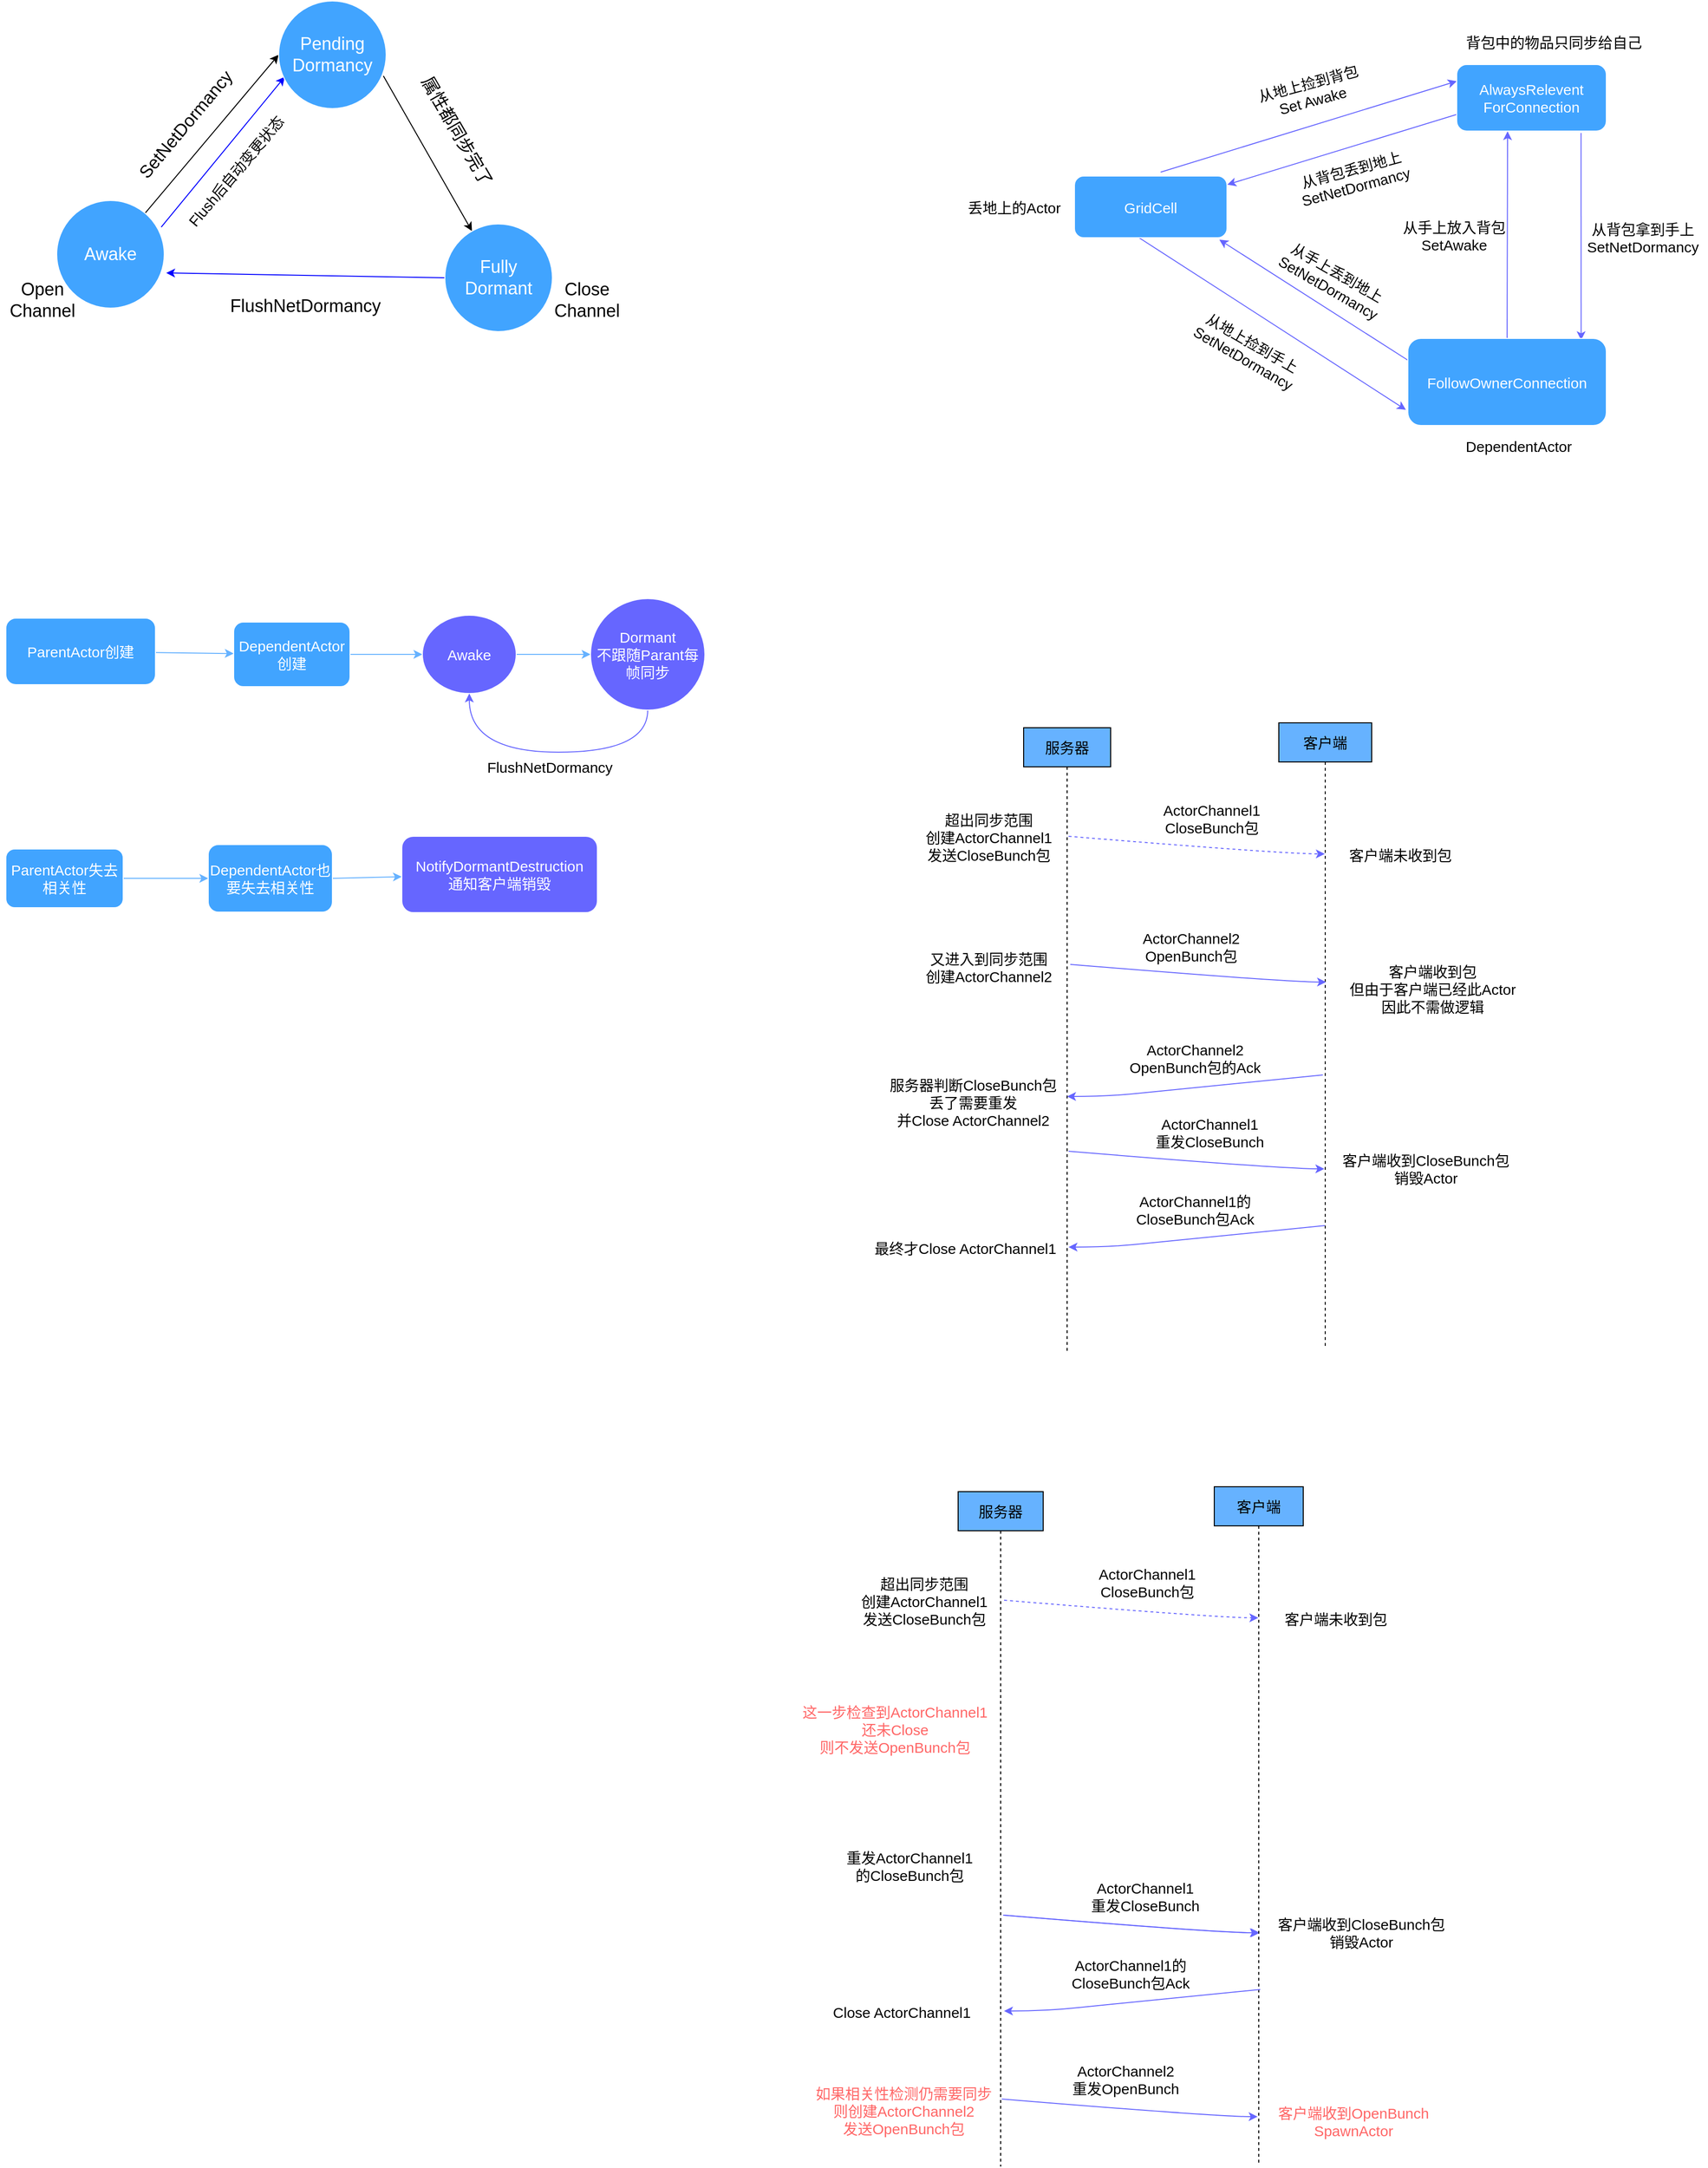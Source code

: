<mxfile version="20.6.0" type="device"><diagram id="dE3hlhkU51fA619Rb2zH" name="第 1 页"><mxGraphModel dx="1829" dy="953" grid="0" gridSize="10" guides="1" tooltips="1" connect="1" arrows="1" fold="1" page="1" pageScale="1" pageWidth="2339" pageHeight="3300" math="0" shadow="0"><root><mxCell id="0"/><mxCell id="1" parent="0"/><mxCell id="tsZhCubiux5KkLLtVD4f-4" style="rounded=0;orthogonalLoop=1;jettySize=auto;html=1;entryX=0;entryY=0.5;entryDx=0;entryDy=0;fontSize=18;fontColor=#FFFFFF;strokeWidth=1;" parent="1" source="tsZhCubiux5KkLLtVD4f-1" target="tsZhCubiux5KkLLtVD4f-2" edge="1"><mxGeometry relative="1" as="geometry"/></mxCell><mxCell id="tsZhCubiux5KkLLtVD4f-12" style="edgeStyle=none;rounded=0;orthogonalLoop=1;jettySize=auto;html=1;exitX=0.972;exitY=0.247;exitDx=0;exitDy=0;entryX=0.057;entryY=0.705;entryDx=0;entryDy=0;entryPerimeter=0;strokeWidth=1;fontSize=18;fontColor=#000000;exitPerimeter=0;strokeColor=#0000FF;" parent="1" source="tsZhCubiux5KkLLtVD4f-1" target="tsZhCubiux5KkLLtVD4f-2" edge="1"><mxGeometry relative="1" as="geometry"/></mxCell><mxCell id="tsZhCubiux5KkLLtVD4f-1" value="&lt;font color=&quot;#ffffff&quot; style=&quot;font-size: 18px;&quot;&gt;Awake&lt;/font&gt;" style="ellipse;whiteSpace=wrap;html=1;aspect=fixed;fillColor=#41A4FF;strokeColor=#FFFFFF;" parent="1" vertex="1"><mxGeometry x="181" y="425" width="110" height="110" as="geometry"/></mxCell><mxCell id="tsZhCubiux5KkLLtVD4f-5" style="edgeStyle=none;rounded=0;orthogonalLoop=1;jettySize=auto;html=1;strokeWidth=1;fontSize=18;fontColor=#FFFFFF;exitX=0.974;exitY=0.697;exitDx=0;exitDy=0;exitPerimeter=0;" parent="1" source="tsZhCubiux5KkLLtVD4f-2" target="tsZhCubiux5KkLLtVD4f-3" edge="1"><mxGeometry relative="1" as="geometry"/></mxCell><mxCell id="tsZhCubiux5KkLLtVD4f-2" value="&lt;font color=&quot;#ffffff&quot; style=&quot;font-size: 18px;&quot;&gt;Pending&lt;br&gt;Dormancy&lt;br&gt;&lt;/font&gt;" style="ellipse;whiteSpace=wrap;html=1;aspect=fixed;fillColor=#41A4FF;strokeColor=#FFFFFF;" parent="1" vertex="1"><mxGeometry x="408" y="221" width="110" height="110" as="geometry"/></mxCell><mxCell id="tsZhCubiux5KkLLtVD4f-6" style="edgeStyle=none;rounded=0;orthogonalLoop=1;jettySize=auto;html=1;exitX=0;exitY=0.5;exitDx=0;exitDy=0;strokeWidth=1;fontSize=18;fontColor=#FFFFFF;strokeColor=#0000FF;" parent="1" source="tsZhCubiux5KkLLtVD4f-3" edge="1"><mxGeometry relative="1" as="geometry"><mxPoint x="293" y="499" as="targetPoint"/></mxGeometry></mxCell><mxCell id="tsZhCubiux5KkLLtVD4f-3" value="&lt;font color=&quot;#ffffff&quot;&gt;&lt;span style=&quot;font-size: 18px;&quot;&gt;Fully&lt;br&gt;Dormant&lt;br&gt;&lt;/span&gt;&lt;/font&gt;" style="ellipse;whiteSpace=wrap;html=1;aspect=fixed;fillColor=#41A4FF;strokeColor=#FFFFFF;" parent="1" vertex="1"><mxGeometry x="578" y="449" width="110" height="110" as="geometry"/></mxCell><mxCell id="tsZhCubiux5KkLLtVD4f-7" value="&lt;font color=&quot;#000000&quot;&gt;SetNetDormancy&lt;/font&gt;" style="text;html=1;resizable=0;autosize=1;align=center;verticalAlign=middle;points=[];fillColor=none;strokeColor=none;rounded=0;fontSize=18;fontColor=#FFFFFF;rotation=-50;" parent="1" vertex="1"><mxGeometry x="235" y="331" width="155" height="34" as="geometry"/></mxCell><mxCell id="tsZhCubiux5KkLLtVD4f-8" value="&lt;font color=&quot;#000000&quot;&gt;属性都同步完了&lt;/font&gt;" style="text;html=1;resizable=0;autosize=1;align=center;verticalAlign=middle;points=[];fillColor=none;strokeColor=none;rounded=0;fontSize=18;fontColor=#FFFFFF;rotation=60;" parent="1" vertex="1"><mxGeometry x="518" y="337" width="144" height="34" as="geometry"/></mxCell><mxCell id="tsZhCubiux5KkLLtVD4f-9" value="&lt;font color=&quot;#000000&quot;&gt;FlushNetDormancy&lt;/font&gt;" style="text;html=1;resizable=0;autosize=1;align=center;verticalAlign=middle;points=[];fillColor=none;strokeColor=none;rounded=0;fontSize=18;fontColor=#FFFFFF;rotation=0;" parent="1" vertex="1"><mxGeometry x="349" y="516" width="172" height="34" as="geometry"/></mxCell><mxCell id="tsZhCubiux5KkLLtVD4f-10" value="&lt;font color=&quot;#000000&quot;&gt;Close&lt;br&gt;Channel&lt;/font&gt;" style="text;html=1;resizable=0;autosize=1;align=center;verticalAlign=middle;points=[];fillColor=none;strokeColor=none;rounded=0;fontSize=18;fontColor=#FFFFFF;rotation=0;" parent="1" vertex="1"><mxGeometry x="680" y="499" width="85" height="55" as="geometry"/></mxCell><mxCell id="tsZhCubiux5KkLLtVD4f-11" value="&lt;font color=&quot;#000000&quot;&gt;Open&lt;br&gt;Channel&lt;br&gt;&lt;/font&gt;" style="text;html=1;resizable=0;autosize=1;align=center;verticalAlign=middle;points=[];fillColor=none;strokeColor=none;rounded=0;fontSize=18;fontColor=#FFFFFF;rotation=0;" parent="1" vertex="1"><mxGeometry x="123" y="499" width="85" height="55" as="geometry"/></mxCell><mxCell id="tsZhCubiux5KkLLtVD4f-13" value="&lt;font color=&quot;#000000&quot; style=&quot;font-size: 15px;&quot;&gt;Flush后自动变更状态&lt;/font&gt;" style="text;html=1;resizable=0;autosize=1;align=center;verticalAlign=middle;points=[];fillColor=none;strokeColor=none;rounded=0;fontSize=15;fontColor=#FFFFFF;rotation=-50;" parent="1" vertex="1"><mxGeometry x="284" y="380" width="160" height="30" as="geometry"/></mxCell><mxCell id="tsZhCubiux5KkLLtVD4f-16" value="" style="edgeStyle=none;rounded=0;orthogonalLoop=1;jettySize=auto;html=1;strokeColor=#66B2FF;strokeWidth=1;fontSize=15;fontColor=#000000;" parent="1" source="tsZhCubiux5KkLLtVD4f-14" target="tsZhCubiux5KkLLtVD4f-15" edge="1"><mxGeometry relative="1" as="geometry"/></mxCell><mxCell id="tsZhCubiux5KkLLtVD4f-14" value="ParentActor创建" style="rounded=1;whiteSpace=wrap;html=1;strokeColor=#FFFFFF;fontSize=15;fontColor=#FFFFFF;fillColor=#41A4FF;" parent="1" vertex="1"><mxGeometry x="129" y="852" width="153" height="68" as="geometry"/></mxCell><mxCell id="tsZhCubiux5KkLLtVD4f-23" style="edgeStyle=none;rounded=0;orthogonalLoop=1;jettySize=auto;html=1;exitX=1;exitY=0.5;exitDx=0;exitDy=0;entryX=0;entryY=0.5;entryDx=0;entryDy=0;strokeColor=#66B2FF;strokeWidth=1;fontSize=15;fontColor=#FFFFFF;" parent="1" source="tsZhCubiux5KkLLtVD4f-15" target="tsZhCubiux5KkLLtVD4f-20" edge="1"><mxGeometry relative="1" as="geometry"/></mxCell><mxCell id="tsZhCubiux5KkLLtVD4f-15" value="DependentActor创建" style="whiteSpace=wrap;html=1;fontSize=15;fillColor=#41A4FF;strokeColor=#FFFFFF;fontColor=#FFFFFF;rounded=1;" parent="1" vertex="1"><mxGeometry x="362" y="856" width="119" height="66" as="geometry"/></mxCell><mxCell id="tsZhCubiux5KkLLtVD4f-19" style="edgeStyle=none;rounded=0;orthogonalLoop=1;jettySize=auto;html=1;exitX=1;exitY=0.5;exitDx=0;exitDy=0;entryX=0;entryY=0.5;entryDx=0;entryDy=0;strokeColor=#66B2FF;strokeWidth=1;fontSize=15;fontColor=#FFFFFF;" parent="1" source="tsZhCubiux5KkLLtVD4f-17" target="tsZhCubiux5KkLLtVD4f-18" edge="1"><mxGeometry relative="1" as="geometry"/></mxCell><mxCell id="tsZhCubiux5KkLLtVD4f-17" value="ParentActor失去相关性" style="rounded=1;whiteSpace=wrap;html=1;strokeColor=#FFFFFF;fontSize=15;fontColor=#FFFFFF;fillColor=#41A4FF;" parent="1" vertex="1"><mxGeometry x="129" y="1088" width="120" height="60" as="geometry"/></mxCell><mxCell id="tsZhCubiux5KkLLtVD4f-22" style="edgeStyle=none;rounded=0;orthogonalLoop=1;jettySize=auto;html=1;exitX=1;exitY=0.5;exitDx=0;exitDy=0;strokeColor=#66B2FF;strokeWidth=1;fontSize=15;fontColor=#FFFFFF;" parent="1" source="tsZhCubiux5KkLLtVD4f-18" target="tsZhCubiux5KkLLtVD4f-21" edge="1"><mxGeometry relative="1" as="geometry"/></mxCell><mxCell id="tsZhCubiux5KkLLtVD4f-18" value="DependentActor也要失去相关性" style="whiteSpace=wrap;html=1;fontSize=15;fillColor=#41A4FF;strokeColor=#FFFFFF;fontColor=#FFFFFF;rounded=1;" parent="1" vertex="1"><mxGeometry x="336" y="1083.5" width="127" height="69" as="geometry"/></mxCell><mxCell id="tsZhCubiux5KkLLtVD4f-25" value="" style="edgeStyle=none;rounded=0;orthogonalLoop=1;jettySize=auto;html=1;strokeColor=#66B2FF;strokeWidth=1;fontSize=15;fontColor=#FFFFFF;" parent="1" source="tsZhCubiux5KkLLtVD4f-20" target="tsZhCubiux5KkLLtVD4f-24" edge="1"><mxGeometry relative="1" as="geometry"/></mxCell><mxCell id="tsZhCubiux5KkLLtVD4f-20" value="Awake" style="ellipse;whiteSpace=wrap;html=1;strokeColor=#FFFFFF;fontSize=15;fontColor=#FFFFFF;fillColor=#6666FF;" parent="1" vertex="1"><mxGeometry x="555" y="849" width="96" height="80" as="geometry"/></mxCell><mxCell id="tsZhCubiux5KkLLtVD4f-21" value="NotifyDormantDestruction&lt;br&gt;通知客户端销毁" style="rounded=1;whiteSpace=wrap;html=1;fontSize=15;fillColor=#6666FF;strokeColor=#FFFFFF;fontColor=#FFFFFF;" parent="1" vertex="1"><mxGeometry x="534" y="1075" width="200" height="78" as="geometry"/></mxCell><mxCell id="tsZhCubiux5KkLLtVD4f-26" style="edgeStyle=orthogonalEdgeStyle;rounded=0;orthogonalLoop=1;jettySize=auto;html=1;exitX=0.5;exitY=1;exitDx=0;exitDy=0;entryX=0.5;entryY=1;entryDx=0;entryDy=0;strokeColor=#6666FF;strokeWidth=1;fontSize=15;fontColor=#FFFFFF;curved=1;" parent="1" source="tsZhCubiux5KkLLtVD4f-24" target="tsZhCubiux5KkLLtVD4f-20" edge="1"><mxGeometry relative="1" as="geometry"><Array as="points"><mxPoint x="786" y="989"/><mxPoint x="603" y="989"/></Array></mxGeometry></mxCell><mxCell id="tsZhCubiux5KkLLtVD4f-24" value="Dormant&lt;br&gt;不跟随Parant每帧同步" style="ellipse;whiteSpace=wrap;html=1;fontSize=15;fillColor=#6666FF;strokeColor=#FFFFFF;fontColor=#FFFFFF;" parent="1" vertex="1"><mxGeometry x="727" y="832" width="117" height="114" as="geometry"/></mxCell><mxCell id="tsZhCubiux5KkLLtVD4f-27" value="&lt;font color=&quot;#000000&quot;&gt;FlushNetDormancy&lt;/font&gt;" style="text;html=1;resizable=0;autosize=1;align=center;verticalAlign=middle;points=[];fillColor=none;strokeColor=none;rounded=0;fontSize=15;fontColor=#FFFFFF;" parent="1" vertex="1"><mxGeometry x="612" y="989" width="146" height="30" as="geometry"/></mxCell><mxCell id="tsZhCubiux5KkLLtVD4f-33" value="" style="rounded=0;orthogonalLoop=1;jettySize=auto;html=1;strokeColor=#6666FF;strokeWidth=1;fontSize=15;fontColor=#000000;exitX=0.565;exitY=-0.063;exitDx=0;exitDy=0;exitPerimeter=0;entryX=0;entryY=0.25;entryDx=0;entryDy=0;" parent="1" source="tsZhCubiux5KkLLtVD4f-31" target="tsZhCubiux5KkLLtVD4f-32" edge="1"><mxGeometry relative="1" as="geometry"/></mxCell><mxCell id="tsZhCubiux5KkLLtVD4f-37" style="edgeStyle=none;rounded=0;orthogonalLoop=1;jettySize=auto;html=1;exitX=0.423;exitY=1;exitDx=0;exitDy=0;strokeColor=#6666FF;strokeWidth=1;fontSize=15;fontColor=#000000;exitPerimeter=0;" parent="1" source="tsZhCubiux5KkLLtVD4f-31" edge="1"><mxGeometry relative="1" as="geometry"><mxPoint x="1561" y="639" as="targetPoint"/></mxGeometry></mxCell><mxCell id="tsZhCubiux5KkLLtVD4f-31" value="GridCell" style="rounded=1;whiteSpace=wrap;html=1;strokeColor=#FFFFFF;fontSize=15;fontColor=#FFFFFF;fillColor=#41A4FF;" parent="1" vertex="1"><mxGeometry x="1222" y="400" width="156" height="63" as="geometry"/></mxCell><mxCell id="tsZhCubiux5KkLLtVD4f-39" style="edgeStyle=none;rounded=0;orthogonalLoop=1;jettySize=auto;html=1;exitX=0.831;exitY=1.029;exitDx=0;exitDy=0;entryX=0.873;entryY=0.02;entryDx=0;entryDy=0;entryPerimeter=0;strokeColor=#6666FF;strokeWidth=1;fontSize=15;fontColor=#000000;exitPerimeter=0;" parent="1" source="tsZhCubiux5KkLLtVD4f-32" target="tsZhCubiux5KkLLtVD4f-34" edge="1"><mxGeometry relative="1" as="geometry"/></mxCell><mxCell id="tsZhCubiux5KkLLtVD4f-43" style="edgeStyle=none;rounded=0;orthogonalLoop=1;jettySize=auto;html=1;exitX=0;exitY=0.75;exitDx=0;exitDy=0;entryX=1.002;entryY=0.139;entryDx=0;entryDy=0;entryPerimeter=0;strokeColor=#6666FF;strokeWidth=1;fontSize=15;fontColor=#000000;" parent="1" source="tsZhCubiux5KkLLtVD4f-32" target="tsZhCubiux5KkLLtVD4f-31" edge="1"><mxGeometry relative="1" as="geometry"/></mxCell><mxCell id="tsZhCubiux5KkLLtVD4f-32" value="AlwaysRelevent&lt;br&gt;ForConnection" style="rounded=1;whiteSpace=wrap;html=1;strokeColor=#FFFFFF;fontSize=15;fontColor=#FFFFFF;fillColor=#41A4FF;" parent="1" vertex="1"><mxGeometry x="1613" y="286" width="153" height="68" as="geometry"/></mxCell><mxCell id="tsZhCubiux5KkLLtVD4f-41" style="edgeStyle=none;rounded=0;orthogonalLoop=1;jettySize=auto;html=1;exitX=0.5;exitY=0;exitDx=0;exitDy=0;entryX=0.34;entryY=1.003;entryDx=0;entryDy=0;entryPerimeter=0;strokeColor=#6666FF;strokeWidth=1;fontSize=15;fontColor=#000000;" parent="1" source="tsZhCubiux5KkLLtVD4f-34" target="tsZhCubiux5KkLLtVD4f-32" edge="1"><mxGeometry relative="1" as="geometry"/></mxCell><mxCell id="tsZhCubiux5KkLLtVD4f-45" style="edgeStyle=none;rounded=0;orthogonalLoop=1;jettySize=auto;html=1;exitX=0;exitY=0.25;exitDx=0;exitDy=0;entryX=0.95;entryY=1.033;entryDx=0;entryDy=0;entryPerimeter=0;strokeColor=#6666FF;strokeWidth=1;fontSize=15;fontColor=#000000;" parent="1" source="tsZhCubiux5KkLLtVD4f-34" target="tsZhCubiux5KkLLtVD4f-31" edge="1"><mxGeometry relative="1" as="geometry"/></mxCell><mxCell id="tsZhCubiux5KkLLtVD4f-34" value="FollowOwnerConnection" style="rounded=1;whiteSpace=wrap;html=1;strokeColor=#FFFFFF;fontSize=15;fontColor=#FFFFFF;fillColor=#41A4FF;" parent="1" vertex="1"><mxGeometry x="1563" y="566" width="203" height="89" as="geometry"/></mxCell><mxCell id="tsZhCubiux5KkLLtVD4f-35" value="DependentActor" style="text;html=1;resizable=0;autosize=1;align=center;verticalAlign=middle;points=[];fillColor=none;strokeColor=none;rounded=0;fontSize=15;fontColor=#000000;" parent="1" vertex="1"><mxGeometry x="1613" y="661" width="126" height="30" as="geometry"/></mxCell><mxCell id="tsZhCubiux5KkLLtVD4f-36" value="从地上捡到背包&lt;br&gt;Set Awake" style="text;html=1;resizable=0;autosize=1;align=center;verticalAlign=middle;points=[];fillColor=none;strokeColor=none;rounded=0;fontSize=15;fontColor=#000000;rotation=-15;" parent="1" vertex="1"><mxGeometry x="1401" y="290" width="123" height="48" as="geometry"/></mxCell><mxCell id="tsZhCubiux5KkLLtVD4f-38" value="从地上捡到手上&lt;br&gt;SetNetDormancy" style="text;html=1;resizable=0;autosize=1;align=center;verticalAlign=middle;points=[];fillColor=none;strokeColor=none;rounded=0;fontSize=15;fontColor=#000000;rotation=30;" parent="1" vertex="1"><mxGeometry x="1333" y="554" width="132" height="48" as="geometry"/></mxCell><mxCell id="tsZhCubiux5KkLLtVD4f-40" value="从背包拿到手上&lt;br&gt;SetNetDormancy" style="text;html=1;resizable=0;autosize=1;align=center;verticalAlign=middle;points=[];fillColor=none;strokeColor=none;rounded=0;fontSize=15;fontColor=#000000;rotation=0;" parent="1" vertex="1"><mxGeometry x="1737" y="439" width="132" height="48" as="geometry"/></mxCell><mxCell id="tsZhCubiux5KkLLtVD4f-42" value="从手上放入背包&lt;br&gt;SetAwake" style="text;html=1;resizable=0;autosize=1;align=center;verticalAlign=middle;points=[];fillColor=none;strokeColor=none;rounded=0;fontSize=15;fontColor=#000000;rotation=0;" parent="1" vertex="1"><mxGeometry x="1548" y="437" width="123" height="48" as="geometry"/></mxCell><mxCell id="tsZhCubiux5KkLLtVD4f-44" value="从背包丢到地上&lt;br&gt;SetNetDormancy" style="text;html=1;resizable=0;autosize=1;align=center;verticalAlign=middle;points=[];fillColor=none;strokeColor=none;rounded=0;fontSize=15;fontColor=#000000;rotation=-15;" parent="1" vertex="1"><mxGeometry x="1441" y="378" width="132" height="48" as="geometry"/></mxCell><mxCell id="tsZhCubiux5KkLLtVD4f-46" value="从手上丢到地上&lt;br&gt;SetNetDormancy" style="text;html=1;resizable=0;autosize=1;align=center;verticalAlign=middle;points=[];fillColor=none;strokeColor=none;rounded=0;fontSize=15;fontColor=#000000;rotation=30;" parent="1" vertex="1"><mxGeometry x="1420" y="482" width="132" height="48" as="geometry"/></mxCell><mxCell id="tsZhCubiux5KkLLtVD4f-47" value="背包中的物品只同步给自己" style="text;html=1;resizable=0;autosize=1;align=center;verticalAlign=middle;points=[];fillColor=none;strokeColor=none;rounded=0;fontSize=15;fontColor=#000000;" parent="1" vertex="1"><mxGeometry x="1613" y="248" width="198" height="30" as="geometry"/></mxCell><mxCell id="tsZhCubiux5KkLLtVD4f-48" value="丢地上的Actor" style="text;html=1;resizable=0;autosize=1;align=center;verticalAlign=middle;points=[];fillColor=none;strokeColor=none;rounded=0;fontSize=15;fontColor=#000000;" parent="1" vertex="1"><mxGeometry x="1103" y="416.5" width="113" height="30" as="geometry"/></mxCell><mxCell id="tsZhCubiux5KkLLtVD4f-54" value="服务器" style="shape=umlLifeline;perimeter=lifelinePerimeter;whiteSpace=wrap;html=1;container=1;collapsible=0;recursiveResize=0;outlineConnect=0;strokeColor=#000000;fontSize=15;fontColor=#000000;fillColor=#66B2FF;" parent="1" vertex="1"><mxGeometry x="1170" y="964" width="89" height="639" as="geometry"/></mxCell><mxCell id="tsZhCubiux5KkLLtVD4f-73" value="" style="edgeStyle=none;orthogonalLoop=1;jettySize=auto;html=1;rounded=0;strokeColor=#6666FF;strokeWidth=1;fontSize=15;fontColor=#000000;curved=1;elbow=vertical;" parent="tsZhCubiux5KkLLtVD4f-54" edge="1"><mxGeometry width="80" relative="1" as="geometry"><mxPoint x="46" y="433" as="sourcePoint"/><mxPoint x="307.5" y="451" as="targetPoint"/><Array as="points"><mxPoint x="265" y="451"/></Array></mxGeometry></mxCell><mxCell id="tsZhCubiux5KkLLtVD4f-55" value="客户端" style="shape=umlLifeline;perimeter=lifelinePerimeter;whiteSpace=wrap;html=1;container=1;collapsible=0;recursiveResize=0;outlineConnect=0;strokeColor=#000000;fontSize=15;fontColor=#000000;fillColor=#66B2FF;" parent="1" vertex="1"><mxGeometry x="1431" y="959" width="95" height="640" as="geometry"/></mxCell><mxCell id="tsZhCubiux5KkLLtVD4f-56" value="超出同步范围&lt;br&gt;创建ActorChannel1&lt;br&gt;发送CloseBunch包" style="text;html=1;resizable=0;autosize=1;align=center;verticalAlign=middle;points=[];fillColor=none;strokeColor=none;rounded=0;fontSize=15;fontColor=#000000;" parent="1" vertex="1"><mxGeometry x="1060" y="1043" width="147" height="66" as="geometry"/></mxCell><mxCell id="tsZhCubiux5KkLLtVD4f-63" value="ActorChannel1&lt;br&gt;CloseBunch包" style="text;html=1;resizable=0;autosize=1;align=center;verticalAlign=middle;points=[];fillColor=none;strokeColor=none;rounded=0;fontSize=15;fontColor=#000000;" parent="1" vertex="1"><mxGeometry x="1303" y="1033" width="117" height="48" as="geometry"/></mxCell><mxCell id="tsZhCubiux5KkLLtVD4f-64" value="" style="edgeStyle=none;orthogonalLoop=1;jettySize=auto;html=1;rounded=0;strokeColor=#6666FF;strokeWidth=1;fontSize=15;fontColor=#000000;curved=1;elbow=vertical;dashed=1;" parent="1" target="tsZhCubiux5KkLLtVD4f-55" edge="1"><mxGeometry width="80" relative="1" as="geometry"><mxPoint x="1216" y="1075" as="sourcePoint"/><mxPoint x="1296" y="1075" as="targetPoint"/><Array as="points"><mxPoint x="1435" y="1093"/></Array></mxGeometry></mxCell><mxCell id="tsZhCubiux5KkLLtVD4f-66" value="又进入到同步范围&lt;br&gt;创建ActorChannel2" style="text;html=1;resizable=0;autosize=1;align=center;verticalAlign=middle;points=[];fillColor=none;strokeColor=none;rounded=0;fontSize=15;fontColor=#000000;" parent="1" vertex="1"><mxGeometry x="1060" y="1185" width="147" height="48" as="geometry"/></mxCell><mxCell id="tsZhCubiux5KkLLtVD4f-67" value="" style="edgeStyle=none;orthogonalLoop=1;jettySize=auto;html=1;rounded=0;strokeColor=#6666FF;strokeWidth=1;fontSize=15;fontColor=#000000;curved=1;elbow=vertical;" parent="1" edge="1"><mxGeometry width="80" relative="1" as="geometry"><mxPoint x="1217.75" y="1206" as="sourcePoint"/><mxPoint x="1479.25" y="1224" as="targetPoint"/><Array as="points"><mxPoint x="1436.75" y="1224"/></Array></mxGeometry></mxCell><mxCell id="tsZhCubiux5KkLLtVD4f-68" value="ActorChannel2&lt;br&gt;OpenBunch包" style="text;html=1;resizable=0;autosize=1;align=center;verticalAlign=middle;points=[];fillColor=none;strokeColor=none;rounded=0;fontSize=15;fontColor=#000000;" parent="1" vertex="1"><mxGeometry x="1282" y="1164" width="117" height="48" as="geometry"/></mxCell><mxCell id="tsZhCubiux5KkLLtVD4f-69" value="客户端未收到包" style="text;html=1;resizable=0;autosize=1;align=center;verticalAlign=middle;points=[];fillColor=none;strokeColor=none;rounded=0;fontSize=15;fontColor=#000000;" parent="1" vertex="1"><mxGeometry x="1493" y="1079" width="123" height="30" as="geometry"/></mxCell><mxCell id="tsZhCubiux5KkLLtVD4f-70" value="客户端收到包&lt;br&gt;但由于客户端已经此Actor&lt;br&gt;因此不需做逻辑" style="text;html=1;resizable=0;autosize=1;align=center;verticalAlign=middle;points=[];fillColor=none;strokeColor=none;rounded=0;fontSize=15;fontColor=#000000;" parent="1" vertex="1"><mxGeometry x="1494" y="1198" width="188" height="66" as="geometry"/></mxCell><mxCell id="tsZhCubiux5KkLLtVD4f-71" value="" style="edgeStyle=none;orthogonalLoop=1;jettySize=auto;html=1;rounded=0;strokeColor=#6666FF;strokeWidth=1;fontSize=15;fontColor=#000000;curved=1;elbow=vertical;" parent="1" target="tsZhCubiux5KkLLtVD4f-54" edge="1"><mxGeometry width="80" relative="1" as="geometry"><mxPoint x="1476" y="1319" as="sourcePoint"/><mxPoint x="1556" y="1319" as="targetPoint"/><Array as="points"><mxPoint x="1322" y="1334"/><mxPoint x="1258" y="1341"/></Array></mxGeometry></mxCell><mxCell id="tsZhCubiux5KkLLtVD4f-72" value="服务器判断CloseBunch包&lt;br&gt;丢了需要重发&lt;br&gt;并Close ActorChannel2" style="text;html=1;resizable=0;autosize=1;align=center;verticalAlign=middle;points=[];fillColor=none;strokeColor=none;rounded=0;fontSize=15;fontColor=#000000;" parent="1" vertex="1"><mxGeometry x="1023" y="1314" width="189" height="66" as="geometry"/></mxCell><mxCell id="tsZhCubiux5KkLLtVD4f-74" value="ActorChannel2&lt;br&gt;OpenBunch包的Ack" style="text;html=1;resizable=0;autosize=1;align=center;verticalAlign=middle;points=[];fillColor=none;strokeColor=none;rounded=0;fontSize=15;fontColor=#000000;" parent="1" vertex="1"><mxGeometry x="1268.5" y="1278" width="152" height="48" as="geometry"/></mxCell><mxCell id="tsZhCubiux5KkLLtVD4f-75" value="ActorChannel1&lt;br&gt;重发CloseBunch" style="text;html=1;resizable=0;autosize=1;align=center;verticalAlign=middle;points=[];fillColor=none;strokeColor=none;rounded=0;fontSize=15;fontColor=#000000;" parent="1" vertex="1"><mxGeometry x="1295" y="1354" width="129" height="48" as="geometry"/></mxCell><mxCell id="tsZhCubiux5KkLLtVD4f-76" value="客户端收到CloseBunch包&lt;br&gt;销毁Actor" style="text;html=1;resizable=0;autosize=1;align=center;verticalAlign=middle;points=[];fillColor=none;strokeColor=none;rounded=0;fontSize=15;fontColor=#000000;" parent="1" vertex="1"><mxGeometry x="1486" y="1391" width="189" height="48" as="geometry"/></mxCell><mxCell id="tsZhCubiux5KkLLtVD4f-78" value="ActorChannel1的&lt;br&gt;CloseBunch包Ack" style="text;html=1;resizable=0;autosize=1;align=center;verticalAlign=middle;points=[];fillColor=none;strokeColor=none;rounded=0;fontSize=15;fontColor=#000000;" parent="1" vertex="1"><mxGeometry x="1275" y="1433" width="139" height="48" as="geometry"/></mxCell><mxCell id="tsZhCubiux5KkLLtVD4f-79" value="" style="edgeStyle=none;orthogonalLoop=1;jettySize=auto;html=1;rounded=0;strokeColor=#6666FF;strokeWidth=1;fontSize=15;fontColor=#000000;curved=1;elbow=vertical;" parent="1" edge="1"><mxGeometry width="80" relative="1" as="geometry"><mxPoint x="1478" y="1473" as="sourcePoint"/><mxPoint x="1216" y="1495" as="targetPoint"/><Array as="points"><mxPoint x="1324" y="1488"/><mxPoint x="1260" y="1495"/></Array></mxGeometry></mxCell><mxCell id="tsZhCubiux5KkLLtVD4f-80" value="最终才Close ActorChannel1" style="text;html=1;resizable=0;autosize=1;align=center;verticalAlign=middle;points=[];fillColor=none;strokeColor=none;rounded=0;fontSize=15;fontColor=#000000;" parent="1" vertex="1"><mxGeometry x="1008" y="1481" width="204" height="30" as="geometry"/></mxCell><mxCell id="tsZhCubiux5KkLLtVD4f-81" value="" style="edgeStyle=none;orthogonalLoop=1;jettySize=auto;html=1;rounded=0;strokeColor=#6666FF;strokeWidth=1;fontSize=15;fontColor=#000000;curved=1;elbow=vertical;" parent="1" edge="1"><mxGeometry width="80" relative="1" as="geometry"><mxPoint x="1150" y="2178" as="sourcePoint"/><mxPoint x="1411.5" y="2196" as="targetPoint"/><Array as="points"><mxPoint x="1369" y="2196"/></Array></mxGeometry></mxCell><mxCell id="tsZhCubiux5KkLLtVD4f-82" value="客户端" style="shape=umlLifeline;perimeter=lifelinePerimeter;whiteSpace=wrap;html=1;container=1;collapsible=0;recursiveResize=0;outlineConnect=0;strokeColor=#000000;fontSize=15;fontColor=#000000;fillColor=#66B2FF;" parent="1" vertex="1"><mxGeometry x="1365" y="1740" width="91" height="693" as="geometry"/></mxCell><mxCell id="tsZhCubiux5KkLLtVD4f-83" value="超出同步范围&lt;br&gt;创建ActorChannel1&lt;br&gt;发送CloseBunch包" style="text;html=1;resizable=0;autosize=1;align=center;verticalAlign=middle;points=[];fillColor=none;strokeColor=none;rounded=0;fontSize=15;fontColor=#000000;" parent="1" vertex="1"><mxGeometry x="994" y="1824" width="147" height="66" as="geometry"/></mxCell><mxCell id="tsZhCubiux5KkLLtVD4f-84" value="ActorChannel1&lt;br&gt;CloseBunch包" style="text;html=1;resizable=0;autosize=1;align=center;verticalAlign=middle;points=[];fillColor=none;strokeColor=none;rounded=0;fontSize=15;fontColor=#000000;" parent="1" vertex="1"><mxGeometry x="1237" y="1814" width="117" height="48" as="geometry"/></mxCell><mxCell id="tsZhCubiux5KkLLtVD4f-85" value="" style="edgeStyle=none;orthogonalLoop=1;jettySize=auto;html=1;rounded=0;strokeColor=#6666FF;strokeWidth=1;fontSize=15;fontColor=#000000;curved=1;elbow=vertical;dashed=1;" parent="1" target="tsZhCubiux5KkLLtVD4f-82" edge="1"><mxGeometry width="80" relative="1" as="geometry"><mxPoint x="1150" y="1856" as="sourcePoint"/><mxPoint x="1230" y="1856" as="targetPoint"/><Array as="points"><mxPoint x="1369" y="1874"/></Array></mxGeometry></mxCell><mxCell id="tsZhCubiux5KkLLtVD4f-86" value="这一步检查到ActorChannel1&lt;br&gt;还未Close&lt;br&gt;则不发送OpenBunch包" style="text;html=1;resizable=0;autosize=1;align=center;verticalAlign=middle;points=[];fillColor=none;strokeColor=none;rounded=0;fontSize=15;fontColor=#FF6666;" parent="1" vertex="1"><mxGeometry x="934" y="1955" width="207" height="66" as="geometry"/></mxCell><mxCell id="tsZhCubiux5KkLLtVD4f-89" value="客户端未收到包" style="text;html=1;resizable=0;autosize=1;align=center;verticalAlign=middle;points=[];fillColor=none;strokeColor=none;rounded=0;fontSize=15;fontColor=#000000;" parent="1" vertex="1"><mxGeometry x="1427" y="1860" width="123" height="30" as="geometry"/></mxCell><mxCell id="tsZhCubiux5KkLLtVD4f-92" value="重发ActorChannel1&lt;br&gt;的CloseBunch包" style="text;html=1;resizable=0;autosize=1;align=center;verticalAlign=middle;points=[];fillColor=none;strokeColor=none;rounded=0;fontSize=15;fontColor=#000000;" parent="1" vertex="1"><mxGeometry x="979" y="2104" width="147" height="48" as="geometry"/></mxCell><mxCell id="tsZhCubiux5KkLLtVD4f-94" value="ActorChannel1&lt;br&gt;重发CloseBunch" style="text;html=1;resizable=0;autosize=1;align=center;verticalAlign=middle;points=[];fillColor=none;strokeColor=none;rounded=0;fontSize=15;fontColor=#000000;" parent="1" vertex="1"><mxGeometry x="1229" y="2135" width="129" height="48" as="geometry"/></mxCell><mxCell id="tsZhCubiux5KkLLtVD4f-95" value="客户端收到CloseBunch包&lt;br&gt;销毁Actor" style="text;html=1;resizable=0;autosize=1;align=center;verticalAlign=middle;points=[];fillColor=none;strokeColor=none;rounded=0;fontSize=15;fontColor=#000000;" parent="1" vertex="1"><mxGeometry x="1420" y="2172" width="189" height="48" as="geometry"/></mxCell><mxCell id="tsZhCubiux5KkLLtVD4f-96" value="ActorChannel1的&lt;br&gt;CloseBunch包Ack" style="text;html=1;resizable=0;autosize=1;align=center;verticalAlign=middle;points=[];fillColor=none;strokeColor=none;rounded=0;fontSize=15;fontColor=#000000;" parent="1" vertex="1"><mxGeometry x="1209" y="2214" width="139" height="48" as="geometry"/></mxCell><mxCell id="tsZhCubiux5KkLLtVD4f-97" value="" style="edgeStyle=none;orthogonalLoop=1;jettySize=auto;html=1;rounded=0;strokeColor=#6666FF;strokeWidth=1;fontSize=15;fontColor=#000000;curved=1;elbow=vertical;" parent="1" edge="1"><mxGeometry width="80" relative="1" as="geometry"><mxPoint x="1412" y="2254" as="sourcePoint"/><mxPoint x="1150" y="2276" as="targetPoint"/><Array as="points"><mxPoint x="1258" y="2269"/><mxPoint x="1194" y="2276"/></Array></mxGeometry></mxCell><mxCell id="tsZhCubiux5KkLLtVD4f-98" value="Close ActorChannel1" style="text;html=1;resizable=0;autosize=1;align=center;verticalAlign=middle;points=[];fillColor=none;strokeColor=none;rounded=0;fontSize=15;fontColor=#000000;" parent="1" vertex="1"><mxGeometry x="965" y="2262" width="159" height="30" as="geometry"/></mxCell><mxCell id="tsZhCubiux5KkLLtVD4f-99" value="服务器" style="shape=umlLifeline;perimeter=lifelinePerimeter;whiteSpace=wrap;html=1;container=1;collapsible=0;recursiveResize=0;outlineConnect=0;strokeColor=#000000;fontSize=15;fontColor=#000000;fillColor=#66B2FF;" parent="1" vertex="1"><mxGeometry x="1103" y="1745" width="87" height="690" as="geometry"/></mxCell><mxCell id="tsZhCubiux5KkLLtVD4f-100" value="" style="edgeStyle=none;orthogonalLoop=1;jettySize=auto;html=1;rounded=0;strokeColor=#6666FF;strokeWidth=1;fontSize=15;fontColor=#000000;curved=1;elbow=vertical;" parent="tsZhCubiux5KkLLtVD4f-99" edge="1"><mxGeometry width="80" relative="1" as="geometry"><mxPoint x="46" y="433" as="sourcePoint"/><mxPoint x="307.5" y="451" as="targetPoint"/><Array as="points"><mxPoint x="265" y="451"/></Array></mxGeometry></mxCell><mxCell id="tsZhCubiux5KkLLtVD4f-101" value="如果相关性检测仍需要同步&lt;br&gt;则创建ActorChannel2&lt;br&gt;发送OpenBunch包" style="text;html=1;resizable=0;autosize=1;align=center;verticalAlign=middle;points=[];fillColor=none;strokeColor=none;rounded=0;fontSize=15;fontColor=#FF6666;" parent="1" vertex="1"><mxGeometry x="948" y="2345" width="198" height="66" as="geometry"/></mxCell><mxCell id="tsZhCubiux5KkLLtVD4f-102" value="" style="edgeStyle=none;orthogonalLoop=1;jettySize=auto;html=1;rounded=0;strokeColor=#6666FF;strokeWidth=1;fontSize=15;fontColor=#000000;curved=1;elbow=vertical;" parent="1" edge="1"><mxGeometry width="80" relative="1" as="geometry"><mxPoint x="1147.75" y="2366" as="sourcePoint"/><mxPoint x="1409.25" y="2384" as="targetPoint"/><Array as="points"><mxPoint x="1366.75" y="2384"/></Array></mxGeometry></mxCell><mxCell id="tsZhCubiux5KkLLtVD4f-103" value="ActorChannel2&lt;br&gt;重发OpenBunch" style="text;html=1;resizable=0;autosize=1;align=center;verticalAlign=middle;points=[];fillColor=none;strokeColor=none;rounded=0;fontSize=15;fontColor=#000000;" parent="1" vertex="1"><mxGeometry x="1210" y="2322" width="127" height="48" as="geometry"/></mxCell><mxCell id="tsZhCubiux5KkLLtVD4f-104" value="客户端收到OpenBunch&lt;br&gt;SpawnActor" style="text;html=1;resizable=0;autosize=1;align=center;verticalAlign=middle;points=[];fillColor=none;strokeColor=none;rounded=0;fontSize=15;fontColor=#FF6666;" parent="1" vertex="1"><mxGeometry x="1421" y="2365" width="172" height="48" as="geometry"/></mxCell></root></mxGraphModel></diagram></mxfile>